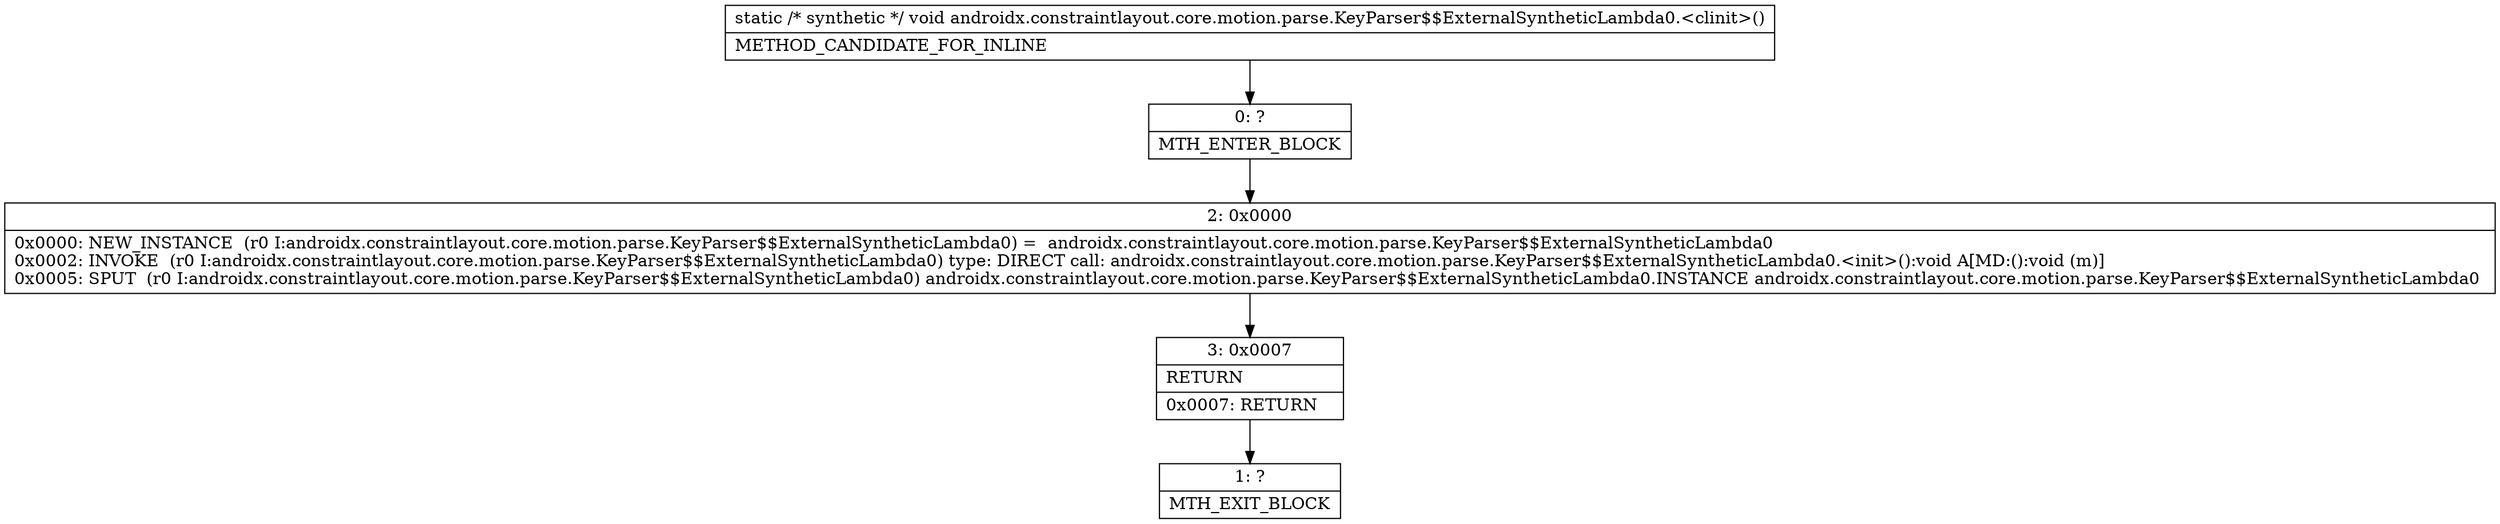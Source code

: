 digraph "CFG forandroidx.constraintlayout.core.motion.parse.KeyParser$$ExternalSyntheticLambda0.\<clinit\>()V" {
Node_0 [shape=record,label="{0\:\ ?|MTH_ENTER_BLOCK\l}"];
Node_2 [shape=record,label="{2\:\ 0x0000|0x0000: NEW_INSTANCE  (r0 I:androidx.constraintlayout.core.motion.parse.KeyParser$$ExternalSyntheticLambda0) =  androidx.constraintlayout.core.motion.parse.KeyParser$$ExternalSyntheticLambda0 \l0x0002: INVOKE  (r0 I:androidx.constraintlayout.core.motion.parse.KeyParser$$ExternalSyntheticLambda0) type: DIRECT call: androidx.constraintlayout.core.motion.parse.KeyParser$$ExternalSyntheticLambda0.\<init\>():void A[MD:():void (m)]\l0x0005: SPUT  (r0 I:androidx.constraintlayout.core.motion.parse.KeyParser$$ExternalSyntheticLambda0) androidx.constraintlayout.core.motion.parse.KeyParser$$ExternalSyntheticLambda0.INSTANCE androidx.constraintlayout.core.motion.parse.KeyParser$$ExternalSyntheticLambda0 \l}"];
Node_3 [shape=record,label="{3\:\ 0x0007|RETURN\l|0x0007: RETURN   \l}"];
Node_1 [shape=record,label="{1\:\ ?|MTH_EXIT_BLOCK\l}"];
MethodNode[shape=record,label="{static \/* synthetic *\/ void androidx.constraintlayout.core.motion.parse.KeyParser$$ExternalSyntheticLambda0.\<clinit\>()  | METHOD_CANDIDATE_FOR_INLINE\l}"];
MethodNode -> Node_0;Node_0 -> Node_2;
Node_2 -> Node_3;
Node_3 -> Node_1;
}

